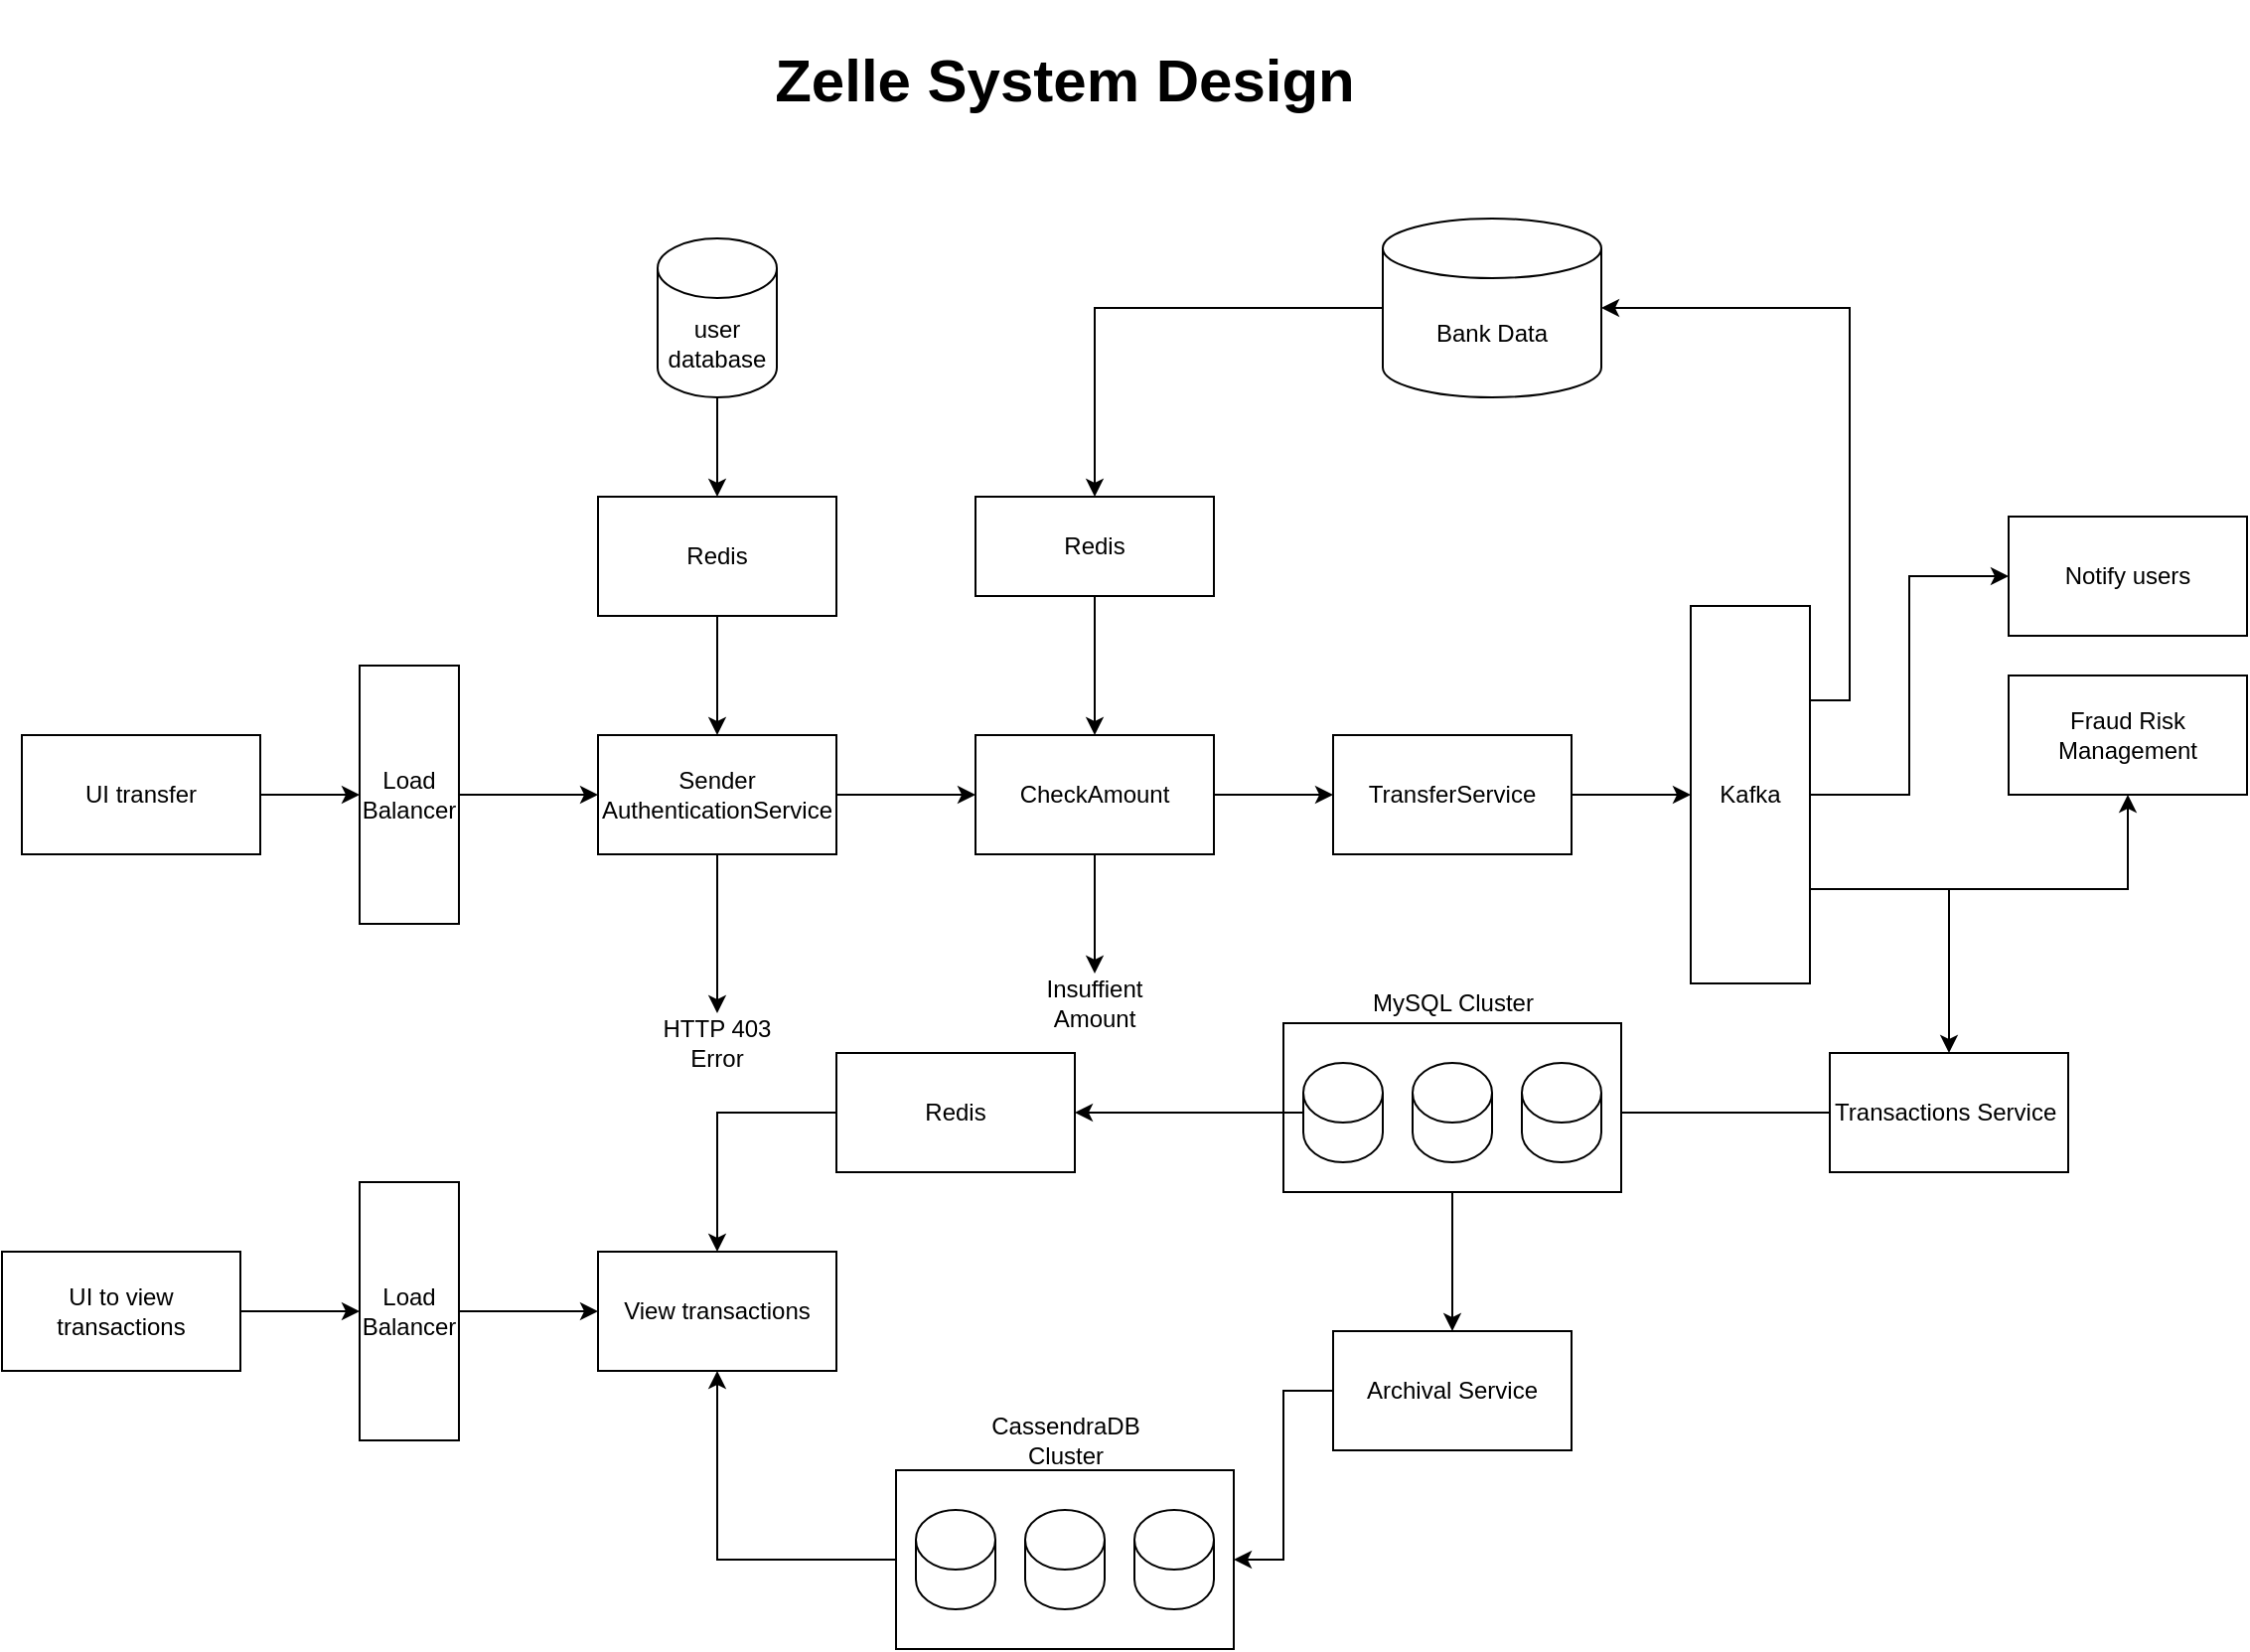 <mxfile version="24.2.7" type="github">
  <diagram name="Page-1" id="V7zYzeOInBJdSE_sZk6k">
    <mxGraphModel dx="2759" dy="2064" grid="1" gridSize="10" guides="1" tooltips="1" connect="1" arrows="1" fold="1" page="1" pageScale="1" pageWidth="850" pageHeight="1100" math="0" shadow="0">
      <root>
        <mxCell id="0" />
        <mxCell id="1" parent="0" />
        <mxCell id="E6fFzOeGJ7w1-EUEKwYV-89" style="edgeStyle=orthogonalEdgeStyle;rounded=0;orthogonalLoop=1;jettySize=auto;html=1;entryX=0;entryY=0.5;entryDx=0;entryDy=0;" edge="1" parent="1" source="E6fFzOeGJ7w1-EUEKwYV-1" target="E6fFzOeGJ7w1-EUEKwYV-87">
          <mxGeometry relative="1" as="geometry" />
        </mxCell>
        <mxCell id="E6fFzOeGJ7w1-EUEKwYV-1" value="UI transfer" style="rounded=0;whiteSpace=wrap;html=1;" vertex="1" parent="1">
          <mxGeometry y="130" width="120" height="60" as="geometry" />
        </mxCell>
        <mxCell id="E6fFzOeGJ7w1-EUEKwYV-93" value="" style="edgeStyle=orthogonalEdgeStyle;rounded=0;orthogonalLoop=1;jettySize=auto;html=1;" edge="1" parent="1" source="E6fFzOeGJ7w1-EUEKwYV-2" target="E6fFzOeGJ7w1-EUEKwYV-88">
          <mxGeometry relative="1" as="geometry" />
        </mxCell>
        <mxCell id="E6fFzOeGJ7w1-EUEKwYV-2" value="UI to view transactions" style="rounded=0;whiteSpace=wrap;html=1;" vertex="1" parent="1">
          <mxGeometry x="-10" y="390" width="120" height="60" as="geometry" />
        </mxCell>
        <mxCell id="E6fFzOeGJ7w1-EUEKwYV-15" style="edgeStyle=orthogonalEdgeStyle;rounded=0;orthogonalLoop=1;jettySize=auto;html=1;" edge="1" parent="1" source="E6fFzOeGJ7w1-EUEKwYV-3">
          <mxGeometry relative="1" as="geometry">
            <mxPoint x="480" y="160" as="targetPoint" />
          </mxGeometry>
        </mxCell>
        <mxCell id="E6fFzOeGJ7w1-EUEKwYV-19" value="" style="edgeStyle=orthogonalEdgeStyle;rounded=0;orthogonalLoop=1;jettySize=auto;html=1;" edge="1" parent="1" source="E6fFzOeGJ7w1-EUEKwYV-3">
          <mxGeometry relative="1" as="geometry">
            <mxPoint x="350" y="270" as="targetPoint" />
          </mxGeometry>
        </mxCell>
        <mxCell id="E6fFzOeGJ7w1-EUEKwYV-3" value="Sender&lt;div&gt;AuthenticationService&lt;/div&gt;" style="rounded=0;whiteSpace=wrap;html=1;" vertex="1" parent="1">
          <mxGeometry x="290" y="130" width="120" height="60" as="geometry" />
        </mxCell>
        <mxCell id="E6fFzOeGJ7w1-EUEKwYV-28" value="" style="edgeStyle=orthogonalEdgeStyle;rounded=0;orthogonalLoop=1;jettySize=auto;html=1;" edge="1" parent="1" source="E6fFzOeGJ7w1-EUEKwYV-4" target="E6fFzOeGJ7w1-EUEKwYV-5">
          <mxGeometry relative="1" as="geometry" />
        </mxCell>
        <mxCell id="E6fFzOeGJ7w1-EUEKwYV-4" value="user database" style="shape=cylinder3;whiteSpace=wrap;html=1;boundedLbl=1;backgroundOutline=1;size=15;" vertex="1" parent="1">
          <mxGeometry x="320" y="-120" width="60" height="80" as="geometry" />
        </mxCell>
        <mxCell id="E6fFzOeGJ7w1-EUEKwYV-27" value="" style="edgeStyle=orthogonalEdgeStyle;rounded=0;orthogonalLoop=1;jettySize=auto;html=1;" edge="1" parent="1" source="E6fFzOeGJ7w1-EUEKwYV-5" target="E6fFzOeGJ7w1-EUEKwYV-3">
          <mxGeometry relative="1" as="geometry" />
        </mxCell>
        <mxCell id="E6fFzOeGJ7w1-EUEKwYV-5" value="Redis" style="rounded=0;whiteSpace=wrap;html=1;" vertex="1" parent="1">
          <mxGeometry x="290" y="10" width="120" height="60" as="geometry" />
        </mxCell>
        <mxCell id="E6fFzOeGJ7w1-EUEKwYV-20" value="HTTP 403 Error" style="text;html=1;align=center;verticalAlign=middle;whiteSpace=wrap;rounded=0;" vertex="1" parent="1">
          <mxGeometry x="310" y="270" width="80" height="30" as="geometry" />
        </mxCell>
        <mxCell id="E6fFzOeGJ7w1-EUEKwYV-36" style="edgeStyle=orthogonalEdgeStyle;rounded=0;orthogonalLoop=1;jettySize=auto;html=1;entryX=0;entryY=0.5;entryDx=0;entryDy=0;" edge="1" parent="1" source="E6fFzOeGJ7w1-EUEKwYV-21" target="E6fFzOeGJ7w1-EUEKwYV-35">
          <mxGeometry relative="1" as="geometry" />
        </mxCell>
        <mxCell id="E6fFzOeGJ7w1-EUEKwYV-53" value="" style="edgeStyle=orthogonalEdgeStyle;rounded=0;orthogonalLoop=1;jettySize=auto;html=1;" edge="1" parent="1" source="E6fFzOeGJ7w1-EUEKwYV-21" target="E6fFzOeGJ7w1-EUEKwYV-30">
          <mxGeometry relative="1" as="geometry" />
        </mxCell>
        <mxCell id="E6fFzOeGJ7w1-EUEKwYV-21" value="CheckAmount" style="rounded=0;whiteSpace=wrap;html=1;" vertex="1" parent="1">
          <mxGeometry x="480" y="130" width="120" height="60" as="geometry" />
        </mxCell>
        <mxCell id="E6fFzOeGJ7w1-EUEKwYV-26" value="" style="edgeStyle=orthogonalEdgeStyle;rounded=0;orthogonalLoop=1;jettySize=auto;html=1;" edge="1" parent="1" source="E6fFzOeGJ7w1-EUEKwYV-22" target="E6fFzOeGJ7w1-EUEKwYV-23">
          <mxGeometry relative="1" as="geometry" />
        </mxCell>
        <mxCell id="E6fFzOeGJ7w1-EUEKwYV-22" value="Bank Data" style="shape=cylinder3;whiteSpace=wrap;html=1;boundedLbl=1;backgroundOutline=1;size=15;" vertex="1" parent="1">
          <mxGeometry x="685" y="-130" width="110" height="90" as="geometry" />
        </mxCell>
        <mxCell id="E6fFzOeGJ7w1-EUEKwYV-57" style="edgeStyle=orthogonalEdgeStyle;rounded=0;orthogonalLoop=1;jettySize=auto;html=1;entryX=0.5;entryY=0;entryDx=0;entryDy=0;" edge="1" parent="1" source="E6fFzOeGJ7w1-EUEKwYV-23" target="E6fFzOeGJ7w1-EUEKwYV-21">
          <mxGeometry relative="1" as="geometry" />
        </mxCell>
        <mxCell id="E6fFzOeGJ7w1-EUEKwYV-23" value="Redis" style="rounded=0;whiteSpace=wrap;html=1;" vertex="1" parent="1">
          <mxGeometry x="480" y="10" width="120" height="50" as="geometry" />
        </mxCell>
        <mxCell id="E6fFzOeGJ7w1-EUEKwYV-30" value="Insuffient Amount" style="text;html=1;align=center;verticalAlign=middle;whiteSpace=wrap;rounded=0;" vertex="1" parent="1">
          <mxGeometry x="510" y="250" width="60" height="30" as="geometry" />
        </mxCell>
        <mxCell id="E6fFzOeGJ7w1-EUEKwYV-41" style="edgeStyle=orthogonalEdgeStyle;rounded=0;orthogonalLoop=1;jettySize=auto;html=1;exitX=1;exitY=0.5;exitDx=0;exitDy=0;" edge="1" parent="1" source="E6fFzOeGJ7w1-EUEKwYV-31" target="E6fFzOeGJ7w1-EUEKwYV-42">
          <mxGeometry relative="1" as="geometry">
            <mxPoint x="990" y="160.143" as="targetPoint" />
          </mxGeometry>
        </mxCell>
        <mxCell id="E6fFzOeGJ7w1-EUEKwYV-59" style="edgeStyle=orthogonalEdgeStyle;rounded=0;orthogonalLoop=1;jettySize=auto;html=1;exitX=1;exitY=0.75;exitDx=0;exitDy=0;entryX=0.5;entryY=1;entryDx=0;entryDy=0;" edge="1" parent="1" source="E6fFzOeGJ7w1-EUEKwYV-31" target="E6fFzOeGJ7w1-EUEKwYV-46">
          <mxGeometry relative="1" as="geometry" />
        </mxCell>
        <mxCell id="E6fFzOeGJ7w1-EUEKwYV-61" style="edgeStyle=orthogonalEdgeStyle;rounded=0;orthogonalLoop=1;jettySize=auto;html=1;exitX=1;exitY=0.75;exitDx=0;exitDy=0;" edge="1" parent="1" source="E6fFzOeGJ7w1-EUEKwYV-31" target="E6fFzOeGJ7w1-EUEKwYV-62">
          <mxGeometry relative="1" as="geometry">
            <mxPoint x="1030" y="320" as="targetPoint" />
          </mxGeometry>
        </mxCell>
        <mxCell id="E6fFzOeGJ7w1-EUEKwYV-31" value="Kafka" style="rounded=0;whiteSpace=wrap;html=1;" vertex="1" parent="1">
          <mxGeometry x="840" y="65" width="60" height="190" as="geometry" />
        </mxCell>
        <mxCell id="E6fFzOeGJ7w1-EUEKwYV-38" value="" style="edgeStyle=orthogonalEdgeStyle;rounded=0;orthogonalLoop=1;jettySize=auto;html=1;" edge="1" parent="1" source="E6fFzOeGJ7w1-EUEKwYV-35" target="E6fFzOeGJ7w1-EUEKwYV-31">
          <mxGeometry relative="1" as="geometry" />
        </mxCell>
        <mxCell id="E6fFzOeGJ7w1-EUEKwYV-35" value="TransferService" style="rounded=0;whiteSpace=wrap;html=1;" vertex="1" parent="1">
          <mxGeometry x="660" y="130" width="120" height="60" as="geometry" />
        </mxCell>
        <mxCell id="E6fFzOeGJ7w1-EUEKwYV-42" value="Notify users" style="rounded=0;whiteSpace=wrap;html=1;" vertex="1" parent="1">
          <mxGeometry x="1000" y="20.003" width="120" height="60" as="geometry" />
        </mxCell>
        <mxCell id="E6fFzOeGJ7w1-EUEKwYV-46" value="Fraud Risk Management" style="rounded=0;whiteSpace=wrap;html=1;" vertex="1" parent="1">
          <mxGeometry x="1000" y="100" width="120" height="60" as="geometry" />
        </mxCell>
        <mxCell id="E6fFzOeGJ7w1-EUEKwYV-55" value="View transactions" style="whiteSpace=wrap;html=1;rounded=0;" vertex="1" parent="1">
          <mxGeometry x="290" y="390" width="120" height="60" as="geometry" />
        </mxCell>
        <mxCell id="E6fFzOeGJ7w1-EUEKwYV-58" style="edgeStyle=orthogonalEdgeStyle;rounded=0;orthogonalLoop=1;jettySize=auto;html=1;exitX=1;exitY=0.25;exitDx=0;exitDy=0;entryX=1;entryY=0.5;entryDx=0;entryDy=0;entryPerimeter=0;" edge="1" parent="1" source="E6fFzOeGJ7w1-EUEKwYV-31" target="E6fFzOeGJ7w1-EUEKwYV-22">
          <mxGeometry relative="1" as="geometry" />
        </mxCell>
        <mxCell id="E6fFzOeGJ7w1-EUEKwYV-70" value="" style="edgeStyle=orthogonalEdgeStyle;rounded=0;orthogonalLoop=1;jettySize=auto;html=1;" edge="1" parent="1" source="E6fFzOeGJ7w1-EUEKwYV-62" target="E6fFzOeGJ7w1-EUEKwYV-67">
          <mxGeometry relative="1" as="geometry" />
        </mxCell>
        <mxCell id="E6fFzOeGJ7w1-EUEKwYV-62" value="Transactions Service&amp;nbsp;" style="rounded=0;whiteSpace=wrap;html=1;" vertex="1" parent="1">
          <mxGeometry x="910" y="290" width="120" height="60" as="geometry" />
        </mxCell>
        <mxCell id="E6fFzOeGJ7w1-EUEKwYV-83" style="edgeStyle=orthogonalEdgeStyle;rounded=0;orthogonalLoop=1;jettySize=auto;html=1;entryX=0.5;entryY=0;entryDx=0;entryDy=0;" edge="1" parent="1" source="E6fFzOeGJ7w1-EUEKwYV-64" target="E6fFzOeGJ7w1-EUEKwYV-76">
          <mxGeometry relative="1" as="geometry" />
        </mxCell>
        <mxCell id="E6fFzOeGJ7w1-EUEKwYV-64" value="" style="rounded=0;whiteSpace=wrap;html=1;" vertex="1" parent="1">
          <mxGeometry x="635" y="275" width="170" height="85" as="geometry" />
        </mxCell>
        <mxCell id="E6fFzOeGJ7w1-EUEKwYV-74" style="edgeStyle=orthogonalEdgeStyle;rounded=0;orthogonalLoop=1;jettySize=auto;html=1;entryX=1;entryY=0.5;entryDx=0;entryDy=0;" edge="1" parent="1" source="E6fFzOeGJ7w1-EUEKwYV-66" target="E6fFzOeGJ7w1-EUEKwYV-73">
          <mxGeometry relative="1" as="geometry" />
        </mxCell>
        <mxCell id="E6fFzOeGJ7w1-EUEKwYV-66" value="" style="shape=cylinder3;whiteSpace=wrap;html=1;boundedLbl=1;backgroundOutline=1;size=15;" vertex="1" parent="1">
          <mxGeometry x="645" y="295" width="40" height="50" as="geometry" />
        </mxCell>
        <mxCell id="E6fFzOeGJ7w1-EUEKwYV-67" value="" style="shape=cylinder3;whiteSpace=wrap;html=1;boundedLbl=1;backgroundOutline=1;size=15;" vertex="1" parent="1">
          <mxGeometry x="700" y="295" width="40" height="50" as="geometry" />
        </mxCell>
        <mxCell id="E6fFzOeGJ7w1-EUEKwYV-68" value="" style="shape=cylinder3;whiteSpace=wrap;html=1;boundedLbl=1;backgroundOutline=1;size=15;" vertex="1" parent="1">
          <mxGeometry x="755" y="295" width="40" height="50" as="geometry" />
        </mxCell>
        <mxCell id="E6fFzOeGJ7w1-EUEKwYV-71" value="MySQL Cluster" style="text;html=1;align=center;verticalAlign=middle;whiteSpace=wrap;rounded=0;" vertex="1" parent="1">
          <mxGeometry x="667.5" y="250" width="105" height="30" as="geometry" />
        </mxCell>
        <mxCell id="E6fFzOeGJ7w1-EUEKwYV-75" style="edgeStyle=orthogonalEdgeStyle;rounded=0;orthogonalLoop=1;jettySize=auto;html=1;exitX=0;exitY=0.5;exitDx=0;exitDy=0;entryX=0.5;entryY=0;entryDx=0;entryDy=0;" edge="1" parent="1" source="E6fFzOeGJ7w1-EUEKwYV-73" target="E6fFzOeGJ7w1-EUEKwYV-55">
          <mxGeometry relative="1" as="geometry" />
        </mxCell>
        <mxCell id="E6fFzOeGJ7w1-EUEKwYV-73" value="Redis" style="rounded=0;whiteSpace=wrap;html=1;" vertex="1" parent="1">
          <mxGeometry x="410" y="290" width="120" height="60" as="geometry" />
        </mxCell>
        <mxCell id="E6fFzOeGJ7w1-EUEKwYV-86" style="edgeStyle=orthogonalEdgeStyle;rounded=0;orthogonalLoop=1;jettySize=auto;html=1;entryX=1;entryY=0.5;entryDx=0;entryDy=0;" edge="1" parent="1" source="E6fFzOeGJ7w1-EUEKwYV-76" target="E6fFzOeGJ7w1-EUEKwYV-78">
          <mxGeometry relative="1" as="geometry" />
        </mxCell>
        <mxCell id="E6fFzOeGJ7w1-EUEKwYV-76" value="Archival Service" style="rounded=0;whiteSpace=wrap;html=1;" vertex="1" parent="1">
          <mxGeometry x="660" y="430" width="120" height="60" as="geometry" />
        </mxCell>
        <mxCell id="E6fFzOeGJ7w1-EUEKwYV-85" style="edgeStyle=orthogonalEdgeStyle;rounded=0;orthogonalLoop=1;jettySize=auto;html=1;entryX=0.5;entryY=1;entryDx=0;entryDy=0;" edge="1" parent="1" source="E6fFzOeGJ7w1-EUEKwYV-78" target="E6fFzOeGJ7w1-EUEKwYV-55">
          <mxGeometry relative="1" as="geometry" />
        </mxCell>
        <mxCell id="E6fFzOeGJ7w1-EUEKwYV-78" value="" style="rounded=0;whiteSpace=wrap;html=1;" vertex="1" parent="1">
          <mxGeometry x="440" y="500" width="170" height="90" as="geometry" />
        </mxCell>
        <mxCell id="E6fFzOeGJ7w1-EUEKwYV-79" value="" style="shape=cylinder3;whiteSpace=wrap;html=1;boundedLbl=1;backgroundOutline=1;size=15;" vertex="1" parent="1">
          <mxGeometry x="450" y="520" width="40" height="50" as="geometry" />
        </mxCell>
        <mxCell id="E6fFzOeGJ7w1-EUEKwYV-80" value="" style="shape=cylinder3;whiteSpace=wrap;html=1;boundedLbl=1;backgroundOutline=1;size=15;" vertex="1" parent="1">
          <mxGeometry x="505" y="520" width="40" height="50" as="geometry" />
        </mxCell>
        <mxCell id="E6fFzOeGJ7w1-EUEKwYV-81" value="" style="shape=cylinder3;whiteSpace=wrap;html=1;boundedLbl=1;backgroundOutline=1;size=15;" vertex="1" parent="1">
          <mxGeometry x="560" y="520" width="40" height="50" as="geometry" />
        </mxCell>
        <mxCell id="E6fFzOeGJ7w1-EUEKwYV-82" value="CassendraDB Cluster" style="text;html=1;align=center;verticalAlign=middle;whiteSpace=wrap;rounded=0;" vertex="1" parent="1">
          <mxGeometry x="472.5" y="470" width="105" height="30" as="geometry" />
        </mxCell>
        <mxCell id="E6fFzOeGJ7w1-EUEKwYV-90" style="edgeStyle=orthogonalEdgeStyle;rounded=0;orthogonalLoop=1;jettySize=auto;html=1;entryX=0;entryY=0.5;entryDx=0;entryDy=0;" edge="1" parent="1" source="E6fFzOeGJ7w1-EUEKwYV-87" target="E6fFzOeGJ7w1-EUEKwYV-3">
          <mxGeometry relative="1" as="geometry" />
        </mxCell>
        <mxCell id="E6fFzOeGJ7w1-EUEKwYV-87" value="Load Balancer" style="rounded=0;whiteSpace=wrap;html=1;" vertex="1" parent="1">
          <mxGeometry x="170" y="95" width="50" height="130" as="geometry" />
        </mxCell>
        <mxCell id="E6fFzOeGJ7w1-EUEKwYV-92" style="edgeStyle=orthogonalEdgeStyle;rounded=0;orthogonalLoop=1;jettySize=auto;html=1;entryX=0;entryY=0.5;entryDx=0;entryDy=0;" edge="1" parent="1" source="E6fFzOeGJ7w1-EUEKwYV-88" target="E6fFzOeGJ7w1-EUEKwYV-55">
          <mxGeometry relative="1" as="geometry" />
        </mxCell>
        <mxCell id="E6fFzOeGJ7w1-EUEKwYV-88" value="Load Balancer" style="rounded=0;whiteSpace=wrap;html=1;" vertex="1" parent="1">
          <mxGeometry x="170" y="355" width="50" height="130" as="geometry" />
        </mxCell>
        <mxCell id="E6fFzOeGJ7w1-EUEKwYV-95" value="Zelle System Design" style="text;html=1;align=center;verticalAlign=middle;whiteSpace=wrap;rounded=0;fillColor=none;fontStyle=1;labelBackgroundColor=none;textShadow=0;labelBorderColor=none;fontSize=30;" vertex="1" parent="1">
          <mxGeometry x="360" y="-240" width="330" height="80" as="geometry" />
        </mxCell>
      </root>
    </mxGraphModel>
  </diagram>
</mxfile>
